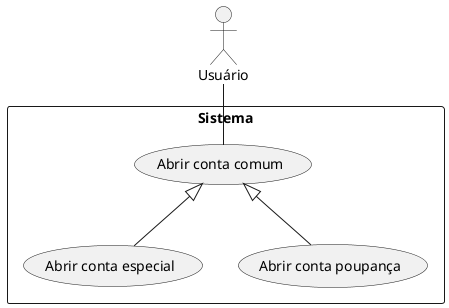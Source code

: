 @startuml

skinparam packageStyle rectangle

:Usuário: as u

rectangle Sistema {
    u -- (Abrir conta comum)
    (Abrir conta comum) <|-- (Abrir conta especial)
    (Abrir conta comum) <|-- (Abrir conta poupança)
}

@enduml

